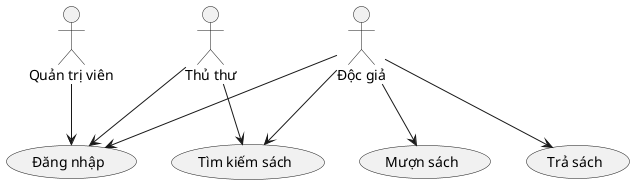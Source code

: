 @startuml
actor "Độc giả" as reader
actor "Thủ thư" as librarian
actor "Quản trị viên" as admin
usecase "Đăng nhập" as UC1
usecase "Tìm kiếm sách" as UC2
usecase "Mượn sách" as UC3
usecase "Trả sách" as UC4
reader --> UC1
reader --> UC2
reader --> UC3
reader --> UC4
librarian --> UC1
librarian --> UC2
admin --> UC1
@enduml